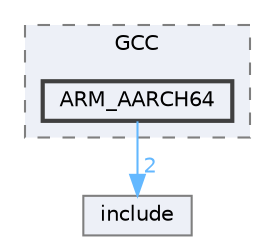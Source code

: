 digraph "D:/Projects/Raspberrypi_pico/pico_freertos_final/freertos_pico2/pico_freertos/FreeRTOS-Kernel/portable/GCC/ARM_AARCH64"
{
 // LATEX_PDF_SIZE
  bgcolor="transparent";
  edge [fontname=Helvetica,fontsize=10,labelfontname=Helvetica,labelfontsize=10];
  node [fontname=Helvetica,fontsize=10,shape=box,height=0.2,width=0.4];
  compound=true
  subgraph clusterdir_d47f747b1f9f69e8b995df24b56b1471 {
    graph [ bgcolor="#edf0f7", pencolor="grey50", label="GCC", fontname=Helvetica,fontsize=10 style="filled,dashed", URL="dir_d47f747b1f9f69e8b995df24b56b1471.html",tooltip=""]
  dir_8596ae62ea711974138782f18136127d [label="ARM_AARCH64", fillcolor="#edf0f7", color="grey25", style="filled,bold", URL="dir_8596ae62ea711974138782f18136127d.html",tooltip=""];
  }
  dir_c69ece34c3f150cb2c6f1098178b172a [label="include", fillcolor="#edf0f7", color="grey50", style="filled", URL="dir_c69ece34c3f150cb2c6f1098178b172a.html",tooltip=""];
  dir_8596ae62ea711974138782f18136127d->dir_c69ece34c3f150cb2c6f1098178b172a [headlabel="2", labeldistance=1.5 headhref="dir_000010_000125.html" href="dir_000010_000125.html" color="steelblue1" fontcolor="steelblue1"];
}
